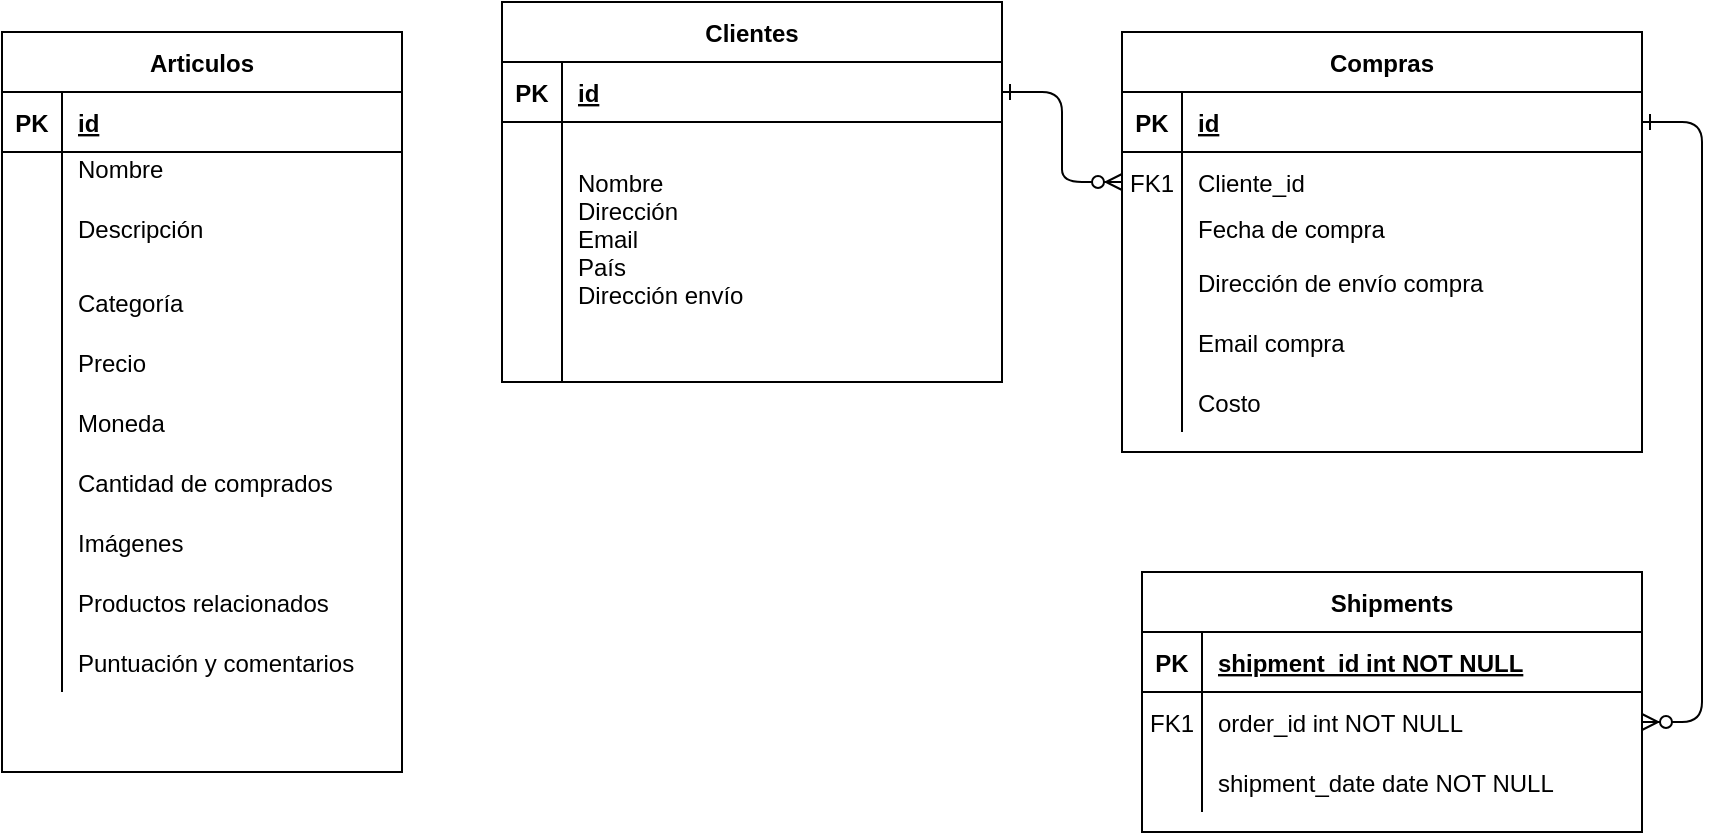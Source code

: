 <mxfile version="14.9.5" type="github">
  <diagram id="R2lEEEUBdFMjLlhIrx00" name="Page-1">
    <mxGraphModel dx="868" dy="1550" grid="1" gridSize="10" guides="1" tooltips="1" connect="1" arrows="1" fold="1" page="1" pageScale="1" pageWidth="850" pageHeight="1100" math="0" shadow="0" extFonts="Permanent Marker^https://fonts.googleapis.com/css?family=Permanent+Marker">
      <root>
        <mxCell id="0" />
        <mxCell id="1" parent="0" />
        <mxCell id="C-vyLk0tnHw3VtMMgP7b-1" value="" style="edgeStyle=entityRelationEdgeStyle;endArrow=ERzeroToMany;startArrow=ERone;endFill=1;startFill=0;" parent="1" source="C-vyLk0tnHw3VtMMgP7b-24" target="C-vyLk0tnHw3VtMMgP7b-6" edge="1">
          <mxGeometry width="100" height="100" relative="1" as="geometry">
            <mxPoint x="340" y="720" as="sourcePoint" />
            <mxPoint x="440" y="620" as="targetPoint" />
          </mxGeometry>
        </mxCell>
        <mxCell id="C-vyLk0tnHw3VtMMgP7b-12" value="" style="edgeStyle=entityRelationEdgeStyle;endArrow=ERzeroToMany;startArrow=ERone;endFill=1;startFill=0;" parent="1" source="C-vyLk0tnHw3VtMMgP7b-3" target="C-vyLk0tnHw3VtMMgP7b-17" edge="1">
          <mxGeometry width="100" height="100" relative="1" as="geometry">
            <mxPoint x="400" y="180" as="sourcePoint" />
            <mxPoint x="460" y="205" as="targetPoint" />
          </mxGeometry>
        </mxCell>
        <mxCell id="C-vyLk0tnHw3VtMMgP7b-2" value="Compras" style="shape=table;startSize=30;container=1;collapsible=1;childLayout=tableLayout;fixedRows=1;rowLines=0;fontStyle=1;align=center;resizeLast=1;" parent="1" vertex="1">
          <mxGeometry x="690" y="-220" width="260" height="210" as="geometry" />
        </mxCell>
        <mxCell id="C-vyLk0tnHw3VtMMgP7b-3" value="" style="shape=partialRectangle;collapsible=0;dropTarget=0;pointerEvents=0;fillColor=none;points=[[0,0.5],[1,0.5]];portConstraint=eastwest;top=0;left=0;right=0;bottom=1;" parent="C-vyLk0tnHw3VtMMgP7b-2" vertex="1">
          <mxGeometry y="30" width="260" height="30" as="geometry" />
        </mxCell>
        <mxCell id="C-vyLk0tnHw3VtMMgP7b-4" value="PK" style="shape=partialRectangle;overflow=hidden;connectable=0;fillColor=none;top=0;left=0;bottom=0;right=0;fontStyle=1;" parent="C-vyLk0tnHw3VtMMgP7b-3" vertex="1">
          <mxGeometry width="30" height="30" as="geometry" />
        </mxCell>
        <mxCell id="C-vyLk0tnHw3VtMMgP7b-5" value="id" style="shape=partialRectangle;overflow=hidden;connectable=0;fillColor=none;top=0;left=0;bottom=0;right=0;align=left;spacingLeft=6;fontStyle=5;" parent="C-vyLk0tnHw3VtMMgP7b-3" vertex="1">
          <mxGeometry x="30" width="230" height="30" as="geometry" />
        </mxCell>
        <mxCell id="C-vyLk0tnHw3VtMMgP7b-6" value="" style="shape=partialRectangle;collapsible=0;dropTarget=0;pointerEvents=0;fillColor=none;points=[[0,0.5],[1,0.5]];portConstraint=eastwest;top=0;left=0;right=0;bottom=0;" parent="C-vyLk0tnHw3VtMMgP7b-2" vertex="1">
          <mxGeometry y="60" width="260" height="30" as="geometry" />
        </mxCell>
        <mxCell id="C-vyLk0tnHw3VtMMgP7b-7" value="FK1" style="shape=partialRectangle;overflow=hidden;connectable=0;fillColor=none;top=0;left=0;bottom=0;right=0;" parent="C-vyLk0tnHw3VtMMgP7b-6" vertex="1">
          <mxGeometry width="30" height="30" as="geometry" />
        </mxCell>
        <mxCell id="C-vyLk0tnHw3VtMMgP7b-8" value="Cliente_id" style="shape=partialRectangle;overflow=hidden;connectable=0;fillColor=none;top=0;left=0;bottom=0;right=0;align=left;spacingLeft=6;" parent="C-vyLk0tnHw3VtMMgP7b-6" vertex="1">
          <mxGeometry x="30" width="230" height="30" as="geometry" />
        </mxCell>
        <mxCell id="C-vyLk0tnHw3VtMMgP7b-9" value="" style="shape=partialRectangle;collapsible=0;dropTarget=0;pointerEvents=0;fillColor=none;points=[[0,0.5],[1,0.5]];portConstraint=eastwest;top=0;left=0;right=0;bottom=0;" parent="C-vyLk0tnHw3VtMMgP7b-2" vertex="1">
          <mxGeometry y="90" width="260" height="20" as="geometry" />
        </mxCell>
        <mxCell id="C-vyLk0tnHw3VtMMgP7b-10" value="" style="shape=partialRectangle;overflow=hidden;connectable=0;fillColor=none;top=0;left=0;bottom=0;right=0;" parent="C-vyLk0tnHw3VtMMgP7b-9" vertex="1">
          <mxGeometry width="30" height="20" as="geometry" />
        </mxCell>
        <mxCell id="C-vyLk0tnHw3VtMMgP7b-11" value="Fecha de compra&#xa;&#xa;" style="shape=partialRectangle;overflow=hidden;connectable=0;fillColor=none;top=0;left=0;bottom=0;right=0;align=left;spacingLeft=6;" parent="C-vyLk0tnHw3VtMMgP7b-9" vertex="1">
          <mxGeometry x="30" width="230" height="20" as="geometry" />
        </mxCell>
        <mxCell id="ekzu9XFHSlEijORURZms-2" value="" style="shape=partialRectangle;collapsible=0;dropTarget=0;pointerEvents=0;fillColor=none;points=[[0,0.5],[1,0.5]];portConstraint=eastwest;top=0;left=0;right=0;bottom=0;" vertex="1" parent="C-vyLk0tnHw3VtMMgP7b-2">
          <mxGeometry y="110" width="260" height="30" as="geometry" />
        </mxCell>
        <mxCell id="ekzu9XFHSlEijORURZms-3" value="" style="shape=partialRectangle;overflow=hidden;connectable=0;fillColor=none;top=0;left=0;bottom=0;right=0;" vertex="1" parent="ekzu9XFHSlEijORURZms-2">
          <mxGeometry width="30" height="30" as="geometry" />
        </mxCell>
        <mxCell id="ekzu9XFHSlEijORURZms-4" value="Dirección de envío compra" style="shape=partialRectangle;overflow=hidden;connectable=0;fillColor=none;top=0;left=0;bottom=0;right=0;align=left;spacingLeft=6;" vertex="1" parent="ekzu9XFHSlEijORURZms-2">
          <mxGeometry x="30" width="230" height="30" as="geometry" />
        </mxCell>
        <mxCell id="ekzu9XFHSlEijORURZms-5" value="" style="shape=partialRectangle;collapsible=0;dropTarget=0;pointerEvents=0;fillColor=none;points=[[0,0.5],[1,0.5]];portConstraint=eastwest;top=0;left=0;right=0;bottom=0;" vertex="1" parent="C-vyLk0tnHw3VtMMgP7b-2">
          <mxGeometry y="140" width="260" height="30" as="geometry" />
        </mxCell>
        <mxCell id="ekzu9XFHSlEijORURZms-6" value="" style="shape=partialRectangle;overflow=hidden;connectable=0;fillColor=none;top=0;left=0;bottom=0;right=0;" vertex="1" parent="ekzu9XFHSlEijORURZms-5">
          <mxGeometry width="30" height="30" as="geometry" />
        </mxCell>
        <mxCell id="ekzu9XFHSlEijORURZms-7" value="Email compra" style="shape=partialRectangle;overflow=hidden;connectable=0;fillColor=none;top=0;left=0;bottom=0;right=0;align=left;spacingLeft=6;" vertex="1" parent="ekzu9XFHSlEijORURZms-5">
          <mxGeometry x="30" width="230" height="30" as="geometry" />
        </mxCell>
        <mxCell id="ekzu9XFHSlEijORURZms-8" value="" style="shape=partialRectangle;collapsible=0;dropTarget=0;pointerEvents=0;fillColor=none;points=[[0,0.5],[1,0.5]];portConstraint=eastwest;top=0;left=0;right=0;bottom=0;" vertex="1" parent="C-vyLk0tnHw3VtMMgP7b-2">
          <mxGeometry y="170" width="260" height="30" as="geometry" />
        </mxCell>
        <mxCell id="ekzu9XFHSlEijORURZms-9" value="" style="shape=partialRectangle;overflow=hidden;connectable=0;fillColor=none;top=0;left=0;bottom=0;right=0;" vertex="1" parent="ekzu9XFHSlEijORURZms-8">
          <mxGeometry width="30" height="30" as="geometry" />
        </mxCell>
        <mxCell id="ekzu9XFHSlEijORURZms-10" value="Costo" style="shape=partialRectangle;overflow=hidden;connectable=0;fillColor=none;top=0;left=0;bottom=0;right=0;align=left;spacingLeft=6;" vertex="1" parent="ekzu9XFHSlEijORURZms-8">
          <mxGeometry x="30" width="230" height="30" as="geometry" />
        </mxCell>
        <mxCell id="C-vyLk0tnHw3VtMMgP7b-13" value="Shipments" style="shape=table;startSize=30;container=1;collapsible=1;childLayout=tableLayout;fixedRows=1;rowLines=0;fontStyle=1;align=center;resizeLast=1;" parent="1" vertex="1">
          <mxGeometry x="700" y="50" width="250" height="130" as="geometry" />
        </mxCell>
        <mxCell id="C-vyLk0tnHw3VtMMgP7b-14" value="" style="shape=partialRectangle;collapsible=0;dropTarget=0;pointerEvents=0;fillColor=none;points=[[0,0.5],[1,0.5]];portConstraint=eastwest;top=0;left=0;right=0;bottom=1;" parent="C-vyLk0tnHw3VtMMgP7b-13" vertex="1">
          <mxGeometry y="30" width="250" height="30" as="geometry" />
        </mxCell>
        <mxCell id="C-vyLk0tnHw3VtMMgP7b-15" value="PK" style="shape=partialRectangle;overflow=hidden;connectable=0;fillColor=none;top=0;left=0;bottom=0;right=0;fontStyle=1;" parent="C-vyLk0tnHw3VtMMgP7b-14" vertex="1">
          <mxGeometry width="30" height="30" as="geometry" />
        </mxCell>
        <mxCell id="C-vyLk0tnHw3VtMMgP7b-16" value="shipment_id int NOT NULL " style="shape=partialRectangle;overflow=hidden;connectable=0;fillColor=none;top=0;left=0;bottom=0;right=0;align=left;spacingLeft=6;fontStyle=5;" parent="C-vyLk0tnHw3VtMMgP7b-14" vertex="1">
          <mxGeometry x="30" width="220" height="30" as="geometry" />
        </mxCell>
        <mxCell id="C-vyLk0tnHw3VtMMgP7b-17" value="" style="shape=partialRectangle;collapsible=0;dropTarget=0;pointerEvents=0;fillColor=none;points=[[0,0.5],[1,0.5]];portConstraint=eastwest;top=0;left=0;right=0;bottom=0;" parent="C-vyLk0tnHw3VtMMgP7b-13" vertex="1">
          <mxGeometry y="60" width="250" height="30" as="geometry" />
        </mxCell>
        <mxCell id="C-vyLk0tnHw3VtMMgP7b-18" value="FK1" style="shape=partialRectangle;overflow=hidden;connectable=0;fillColor=none;top=0;left=0;bottom=0;right=0;" parent="C-vyLk0tnHw3VtMMgP7b-17" vertex="1">
          <mxGeometry width="30" height="30" as="geometry" />
        </mxCell>
        <mxCell id="C-vyLk0tnHw3VtMMgP7b-19" value="order_id int NOT NULL" style="shape=partialRectangle;overflow=hidden;connectable=0;fillColor=none;top=0;left=0;bottom=0;right=0;align=left;spacingLeft=6;" parent="C-vyLk0tnHw3VtMMgP7b-17" vertex="1">
          <mxGeometry x="30" width="220" height="30" as="geometry" />
        </mxCell>
        <mxCell id="C-vyLk0tnHw3VtMMgP7b-20" value="" style="shape=partialRectangle;collapsible=0;dropTarget=0;pointerEvents=0;fillColor=none;points=[[0,0.5],[1,0.5]];portConstraint=eastwest;top=0;left=0;right=0;bottom=0;" parent="C-vyLk0tnHw3VtMMgP7b-13" vertex="1">
          <mxGeometry y="90" width="250" height="30" as="geometry" />
        </mxCell>
        <mxCell id="C-vyLk0tnHw3VtMMgP7b-21" value="" style="shape=partialRectangle;overflow=hidden;connectable=0;fillColor=none;top=0;left=0;bottom=0;right=0;" parent="C-vyLk0tnHw3VtMMgP7b-20" vertex="1">
          <mxGeometry width="30" height="30" as="geometry" />
        </mxCell>
        <mxCell id="C-vyLk0tnHw3VtMMgP7b-22" value="shipment_date date NOT NULL" style="shape=partialRectangle;overflow=hidden;connectable=0;fillColor=none;top=0;left=0;bottom=0;right=0;align=left;spacingLeft=6;" parent="C-vyLk0tnHw3VtMMgP7b-20" vertex="1">
          <mxGeometry x="30" width="220" height="30" as="geometry" />
        </mxCell>
        <mxCell id="C-vyLk0tnHw3VtMMgP7b-23" value="Clientes" style="shape=table;startSize=30;container=1;collapsible=1;childLayout=tableLayout;fixedRows=1;rowLines=0;fontStyle=1;align=center;resizeLast=1;" parent="1" vertex="1">
          <mxGeometry x="380" y="-235" width="250" height="190" as="geometry" />
        </mxCell>
        <mxCell id="C-vyLk0tnHw3VtMMgP7b-24" value="" style="shape=partialRectangle;collapsible=0;dropTarget=0;pointerEvents=0;fillColor=none;points=[[0,0.5],[1,0.5]];portConstraint=eastwest;top=0;left=0;right=0;bottom=1;" parent="C-vyLk0tnHw3VtMMgP7b-23" vertex="1">
          <mxGeometry y="30" width="250" height="30" as="geometry" />
        </mxCell>
        <mxCell id="C-vyLk0tnHw3VtMMgP7b-25" value="PK" style="shape=partialRectangle;overflow=hidden;connectable=0;fillColor=none;top=0;left=0;bottom=0;right=0;fontStyle=1;" parent="C-vyLk0tnHw3VtMMgP7b-24" vertex="1">
          <mxGeometry width="30" height="30" as="geometry" />
        </mxCell>
        <mxCell id="C-vyLk0tnHw3VtMMgP7b-26" value="id" style="shape=partialRectangle;overflow=hidden;connectable=0;fillColor=none;top=0;left=0;bottom=0;right=0;align=left;spacingLeft=6;fontStyle=5;" parent="C-vyLk0tnHw3VtMMgP7b-24" vertex="1">
          <mxGeometry x="30" width="220" height="30" as="geometry" />
        </mxCell>
        <mxCell id="C-vyLk0tnHw3VtMMgP7b-27" value="" style="shape=partialRectangle;collapsible=0;dropTarget=0;pointerEvents=0;fillColor=none;points=[[0,0.5],[1,0.5]];portConstraint=eastwest;top=0;left=0;right=0;bottom=0;" parent="C-vyLk0tnHw3VtMMgP7b-23" vertex="1">
          <mxGeometry y="60" width="250" height="130" as="geometry" />
        </mxCell>
        <mxCell id="C-vyLk0tnHw3VtMMgP7b-28" value="" style="shape=partialRectangle;overflow=hidden;connectable=0;fillColor=none;top=0;left=0;bottom=0;right=0;" parent="C-vyLk0tnHw3VtMMgP7b-27" vertex="1">
          <mxGeometry width="30" height="130" as="geometry" />
        </mxCell>
        <mxCell id="C-vyLk0tnHw3VtMMgP7b-29" value="Nombre &#xa;Dirección &#xa;Email &#xa;País&#xa;Dirección envío&#xa;" style="shape=partialRectangle;overflow=hidden;connectable=0;fillColor=none;top=0;left=0;bottom=0;right=0;align=left;spacingLeft=6;" parent="C-vyLk0tnHw3VtMMgP7b-27" vertex="1">
          <mxGeometry x="30" width="220" height="130" as="geometry" />
        </mxCell>
        <mxCell id="ekzu9XFHSlEijORURZms-12" value="Articulos" style="shape=table;startSize=30;container=1;collapsible=1;childLayout=tableLayout;fixedRows=1;rowLines=0;fontStyle=1;align=center;resizeLast=1;" vertex="1" parent="1">
          <mxGeometry x="130" y="-220" width="200" height="370" as="geometry">
            <mxRectangle x="430" y="70" width="60" height="30" as="alternateBounds" />
          </mxGeometry>
        </mxCell>
        <mxCell id="ekzu9XFHSlEijORURZms-13" value="" style="shape=partialRectangle;collapsible=0;dropTarget=0;pointerEvents=0;fillColor=none;top=0;left=0;bottom=1;right=0;points=[[0,0.5],[1,0.5]];portConstraint=eastwest;" vertex="1" parent="ekzu9XFHSlEijORURZms-12">
          <mxGeometry y="30" width="200" height="30" as="geometry" />
        </mxCell>
        <mxCell id="ekzu9XFHSlEijORURZms-14" value="PK" style="shape=partialRectangle;connectable=0;fillColor=none;top=0;left=0;bottom=0;right=0;fontStyle=1;overflow=hidden;" vertex="1" parent="ekzu9XFHSlEijORURZms-13">
          <mxGeometry width="30" height="30" as="geometry" />
        </mxCell>
        <mxCell id="ekzu9XFHSlEijORURZms-15" value="id" style="shape=partialRectangle;connectable=0;fillColor=none;top=0;left=0;bottom=0;right=0;align=left;spacingLeft=6;fontStyle=5;overflow=hidden;" vertex="1" parent="ekzu9XFHSlEijORURZms-13">
          <mxGeometry x="30" width="170" height="30" as="geometry" />
        </mxCell>
        <mxCell id="ekzu9XFHSlEijORURZms-16" value="" style="shape=partialRectangle;collapsible=0;dropTarget=0;pointerEvents=0;fillColor=none;top=0;left=0;bottom=0;right=0;points=[[0,0.5],[1,0.5]];portConstraint=eastwest;" vertex="1" parent="ekzu9XFHSlEijORURZms-12">
          <mxGeometry y="60" width="200" height="30" as="geometry" />
        </mxCell>
        <mxCell id="ekzu9XFHSlEijORURZms-17" value="" style="shape=partialRectangle;connectable=0;fillColor=none;top=0;left=0;bottom=0;right=0;editable=1;overflow=hidden;" vertex="1" parent="ekzu9XFHSlEijORURZms-16">
          <mxGeometry width="30" height="30" as="geometry" />
        </mxCell>
        <mxCell id="ekzu9XFHSlEijORURZms-18" value="Nombre&#xa;" style="shape=partialRectangle;connectable=0;fillColor=none;top=0;left=0;bottom=0;right=0;align=left;spacingLeft=6;overflow=hidden;" vertex="1" parent="ekzu9XFHSlEijORURZms-16">
          <mxGeometry x="30" width="170" height="30" as="geometry" />
        </mxCell>
        <mxCell id="ekzu9XFHSlEijORURZms-19" value="" style="shape=partialRectangle;collapsible=0;dropTarget=0;pointerEvents=0;fillColor=none;top=0;left=0;bottom=0;right=0;points=[[0,0.5],[1,0.5]];portConstraint=eastwest;" vertex="1" parent="ekzu9XFHSlEijORURZms-12">
          <mxGeometry y="90" width="200" height="30" as="geometry" />
        </mxCell>
        <mxCell id="ekzu9XFHSlEijORURZms-20" value="" style="shape=partialRectangle;connectable=0;fillColor=none;top=0;left=0;bottom=0;right=0;editable=1;overflow=hidden;" vertex="1" parent="ekzu9XFHSlEijORURZms-19">
          <mxGeometry width="30" height="30" as="geometry" />
        </mxCell>
        <mxCell id="ekzu9XFHSlEijORURZms-21" value="Descripción&#xa;" style="shape=partialRectangle;connectable=0;fillColor=none;top=0;left=0;bottom=0;right=0;align=left;spacingLeft=6;overflow=hidden;" vertex="1" parent="ekzu9XFHSlEijORURZms-19">
          <mxGeometry x="30" width="170" height="30" as="geometry" />
        </mxCell>
        <mxCell id="ekzu9XFHSlEijORURZms-22" value="" style="shape=partialRectangle;collapsible=0;dropTarget=0;pointerEvents=0;fillColor=none;top=0;left=0;bottom=0;right=0;points=[[0,0.5],[1,0.5]];portConstraint=eastwest;" vertex="1" parent="ekzu9XFHSlEijORURZms-12">
          <mxGeometry y="120" width="200" height="30" as="geometry" />
        </mxCell>
        <mxCell id="ekzu9XFHSlEijORURZms-23" value="" style="shape=partialRectangle;connectable=0;fillColor=none;top=0;left=0;bottom=0;right=0;editable=1;overflow=hidden;" vertex="1" parent="ekzu9XFHSlEijORURZms-22">
          <mxGeometry width="30" height="30" as="geometry" />
        </mxCell>
        <mxCell id="ekzu9XFHSlEijORURZms-24" value="Categoría" style="shape=partialRectangle;connectable=0;fillColor=none;top=0;left=0;bottom=0;right=0;align=left;spacingLeft=6;overflow=hidden;" vertex="1" parent="ekzu9XFHSlEijORURZms-22">
          <mxGeometry x="30" width="170" height="30" as="geometry" />
        </mxCell>
        <mxCell id="ekzu9XFHSlEijORURZms-25" value="" style="shape=partialRectangle;collapsible=0;dropTarget=0;pointerEvents=0;fillColor=none;top=0;left=0;bottom=0;right=0;points=[[0,0.5],[1,0.5]];portConstraint=eastwest;" vertex="1" parent="ekzu9XFHSlEijORURZms-12">
          <mxGeometry y="150" width="200" height="30" as="geometry" />
        </mxCell>
        <mxCell id="ekzu9XFHSlEijORURZms-26" value="" style="shape=partialRectangle;connectable=0;fillColor=none;top=0;left=0;bottom=0;right=0;editable=1;overflow=hidden;" vertex="1" parent="ekzu9XFHSlEijORURZms-25">
          <mxGeometry width="30" height="30" as="geometry" />
        </mxCell>
        <mxCell id="ekzu9XFHSlEijORURZms-27" value="Precio" style="shape=partialRectangle;connectable=0;fillColor=none;top=0;left=0;bottom=0;right=0;align=left;spacingLeft=6;overflow=hidden;" vertex="1" parent="ekzu9XFHSlEijORURZms-25">
          <mxGeometry x="30" width="170" height="30" as="geometry" />
        </mxCell>
        <mxCell id="ekzu9XFHSlEijORURZms-28" value="" style="shape=partialRectangle;collapsible=0;dropTarget=0;pointerEvents=0;fillColor=none;top=0;left=0;bottom=0;right=0;points=[[0,0.5],[1,0.5]];portConstraint=eastwest;" vertex="1" parent="ekzu9XFHSlEijORURZms-12">
          <mxGeometry y="180" width="200" height="30" as="geometry" />
        </mxCell>
        <mxCell id="ekzu9XFHSlEijORURZms-29" value="" style="shape=partialRectangle;connectable=0;fillColor=none;top=0;left=0;bottom=0;right=0;editable=1;overflow=hidden;" vertex="1" parent="ekzu9XFHSlEijORURZms-28">
          <mxGeometry width="30" height="30" as="geometry" />
        </mxCell>
        <mxCell id="ekzu9XFHSlEijORURZms-30" value="Moneda" style="shape=partialRectangle;connectable=0;fillColor=none;top=0;left=0;bottom=0;right=0;align=left;spacingLeft=6;overflow=hidden;" vertex="1" parent="ekzu9XFHSlEijORURZms-28">
          <mxGeometry x="30" width="170" height="30" as="geometry" />
        </mxCell>
        <mxCell id="ekzu9XFHSlEijORURZms-31" value="" style="shape=partialRectangle;collapsible=0;dropTarget=0;pointerEvents=0;fillColor=none;top=0;left=0;bottom=0;right=0;points=[[0,0.5],[1,0.5]];portConstraint=eastwest;" vertex="1" parent="ekzu9XFHSlEijORURZms-12">
          <mxGeometry y="210" width="200" height="30" as="geometry" />
        </mxCell>
        <mxCell id="ekzu9XFHSlEijORURZms-32" value="" style="shape=partialRectangle;connectable=0;fillColor=none;top=0;left=0;bottom=0;right=0;editable=1;overflow=hidden;" vertex="1" parent="ekzu9XFHSlEijORURZms-31">
          <mxGeometry width="30" height="30" as="geometry" />
        </mxCell>
        <mxCell id="ekzu9XFHSlEijORURZms-33" value="Cantidad de comprados" style="shape=partialRectangle;connectable=0;fillColor=none;top=0;left=0;bottom=0;right=0;align=left;spacingLeft=6;overflow=hidden;" vertex="1" parent="ekzu9XFHSlEijORURZms-31">
          <mxGeometry x="30" width="170" height="30" as="geometry" />
        </mxCell>
        <mxCell id="ekzu9XFHSlEijORURZms-34" value="" style="shape=partialRectangle;collapsible=0;dropTarget=0;pointerEvents=0;fillColor=none;top=0;left=0;bottom=0;right=0;points=[[0,0.5],[1,0.5]];portConstraint=eastwest;" vertex="1" parent="ekzu9XFHSlEijORURZms-12">
          <mxGeometry y="240" width="200" height="30" as="geometry" />
        </mxCell>
        <mxCell id="ekzu9XFHSlEijORURZms-35" value="" style="shape=partialRectangle;connectable=0;fillColor=none;top=0;left=0;bottom=0;right=0;editable=1;overflow=hidden;" vertex="1" parent="ekzu9XFHSlEijORURZms-34">
          <mxGeometry width="30" height="30" as="geometry" />
        </mxCell>
        <mxCell id="ekzu9XFHSlEijORURZms-36" value="Imágenes" style="shape=partialRectangle;connectable=0;fillColor=none;top=0;left=0;bottom=0;right=0;align=left;spacingLeft=6;overflow=hidden;" vertex="1" parent="ekzu9XFHSlEijORURZms-34">
          <mxGeometry x="30" width="170" height="30" as="geometry" />
        </mxCell>
        <mxCell id="ekzu9XFHSlEijORURZms-37" value="" style="shape=partialRectangle;collapsible=0;dropTarget=0;pointerEvents=0;fillColor=none;top=0;left=0;bottom=0;right=0;points=[[0,0.5],[1,0.5]];portConstraint=eastwest;" vertex="1" parent="ekzu9XFHSlEijORURZms-12">
          <mxGeometry y="270" width="200" height="30" as="geometry" />
        </mxCell>
        <mxCell id="ekzu9XFHSlEijORURZms-38" value="" style="shape=partialRectangle;connectable=0;fillColor=none;top=0;left=0;bottom=0;right=0;editable=1;overflow=hidden;" vertex="1" parent="ekzu9XFHSlEijORURZms-37">
          <mxGeometry width="30" height="30" as="geometry" />
        </mxCell>
        <mxCell id="ekzu9XFHSlEijORURZms-39" value="Productos relacionados" style="shape=partialRectangle;connectable=0;fillColor=none;top=0;left=0;bottom=0;right=0;align=left;spacingLeft=6;overflow=hidden;" vertex="1" parent="ekzu9XFHSlEijORURZms-37">
          <mxGeometry x="30" width="170" height="30" as="geometry" />
        </mxCell>
        <mxCell id="ekzu9XFHSlEijORURZms-40" value="" style="shape=partialRectangle;collapsible=0;dropTarget=0;pointerEvents=0;fillColor=none;top=0;left=0;bottom=0;right=0;points=[[0,0.5],[1,0.5]];portConstraint=eastwest;" vertex="1" parent="ekzu9XFHSlEijORURZms-12">
          <mxGeometry y="300" width="200" height="30" as="geometry" />
        </mxCell>
        <mxCell id="ekzu9XFHSlEijORURZms-41" value="" style="shape=partialRectangle;connectable=0;fillColor=none;top=0;left=0;bottom=0;right=0;editable=1;overflow=hidden;" vertex="1" parent="ekzu9XFHSlEijORURZms-40">
          <mxGeometry width="30" height="30" as="geometry" />
        </mxCell>
        <mxCell id="ekzu9XFHSlEijORURZms-42" value="Puntuación y comentarios" style="shape=partialRectangle;connectable=0;fillColor=none;top=0;left=0;bottom=0;right=0;align=left;spacingLeft=6;overflow=hidden;" vertex="1" parent="ekzu9XFHSlEijORURZms-40">
          <mxGeometry x="30" width="170" height="30" as="geometry" />
        </mxCell>
      </root>
    </mxGraphModel>
  </diagram>
</mxfile>
